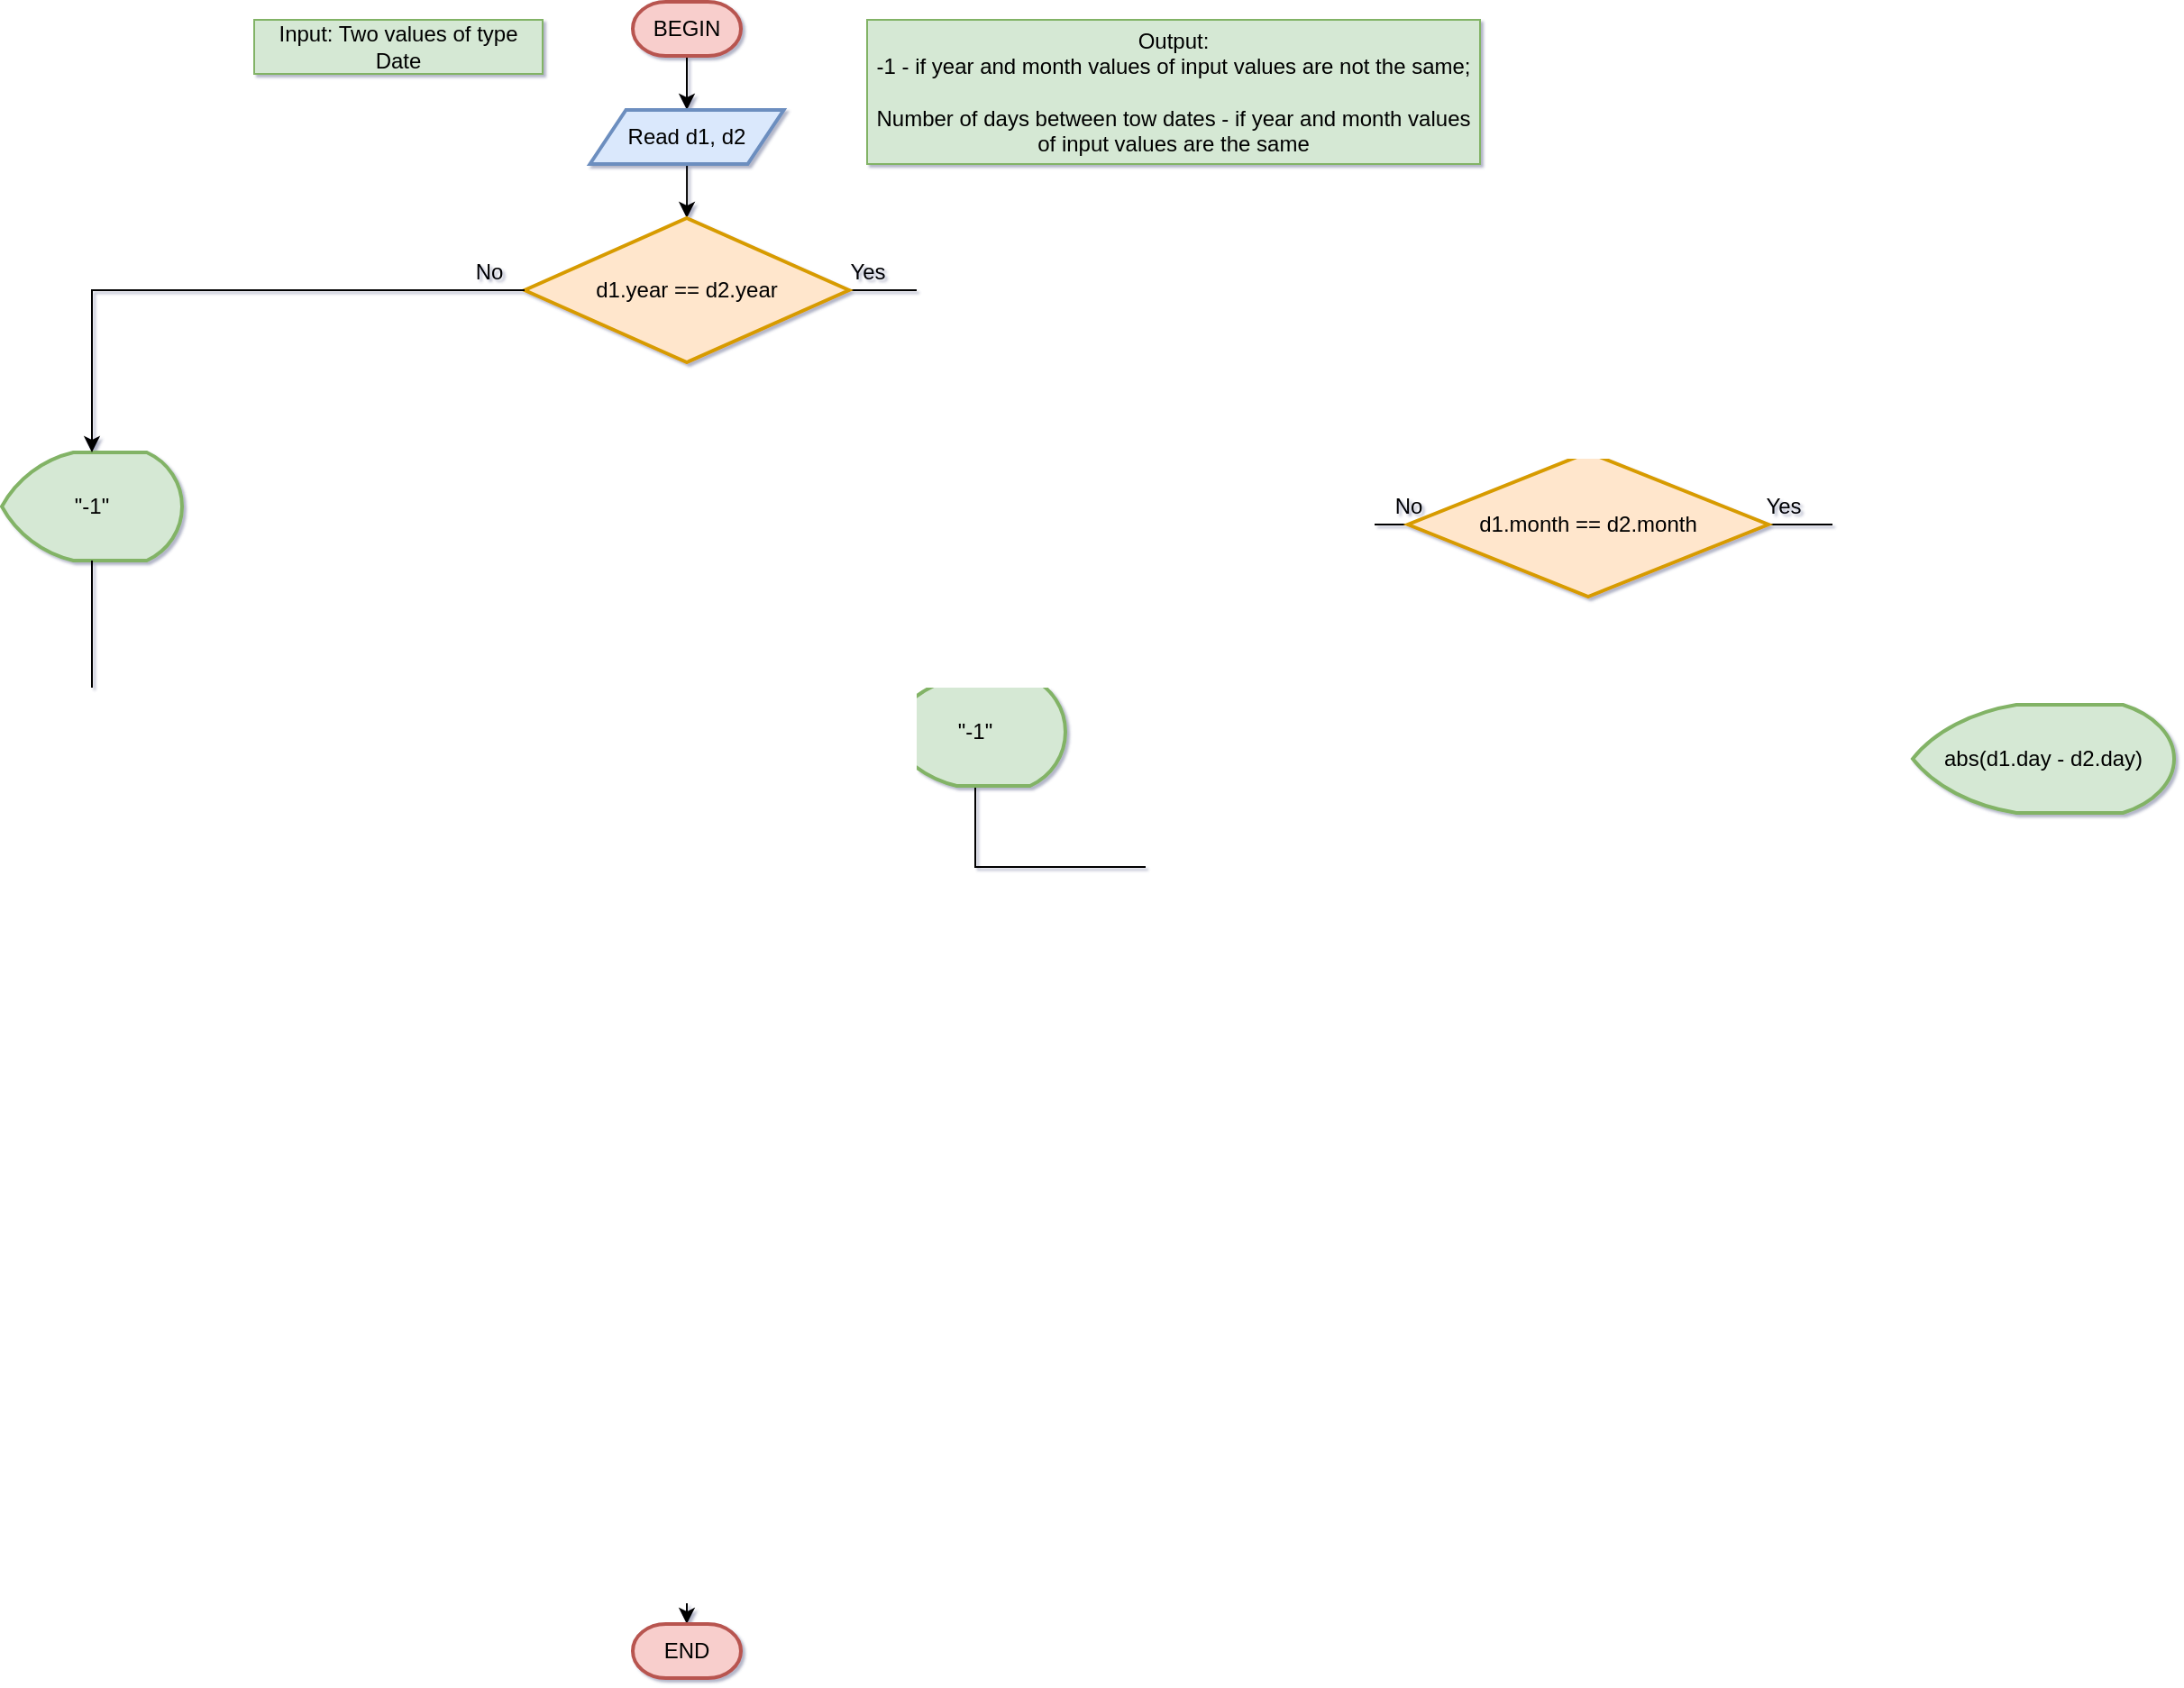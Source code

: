 <mxfile version="20.5.1" type="device"><diagram id="uTz3uYkTXR_GePsqy2An" name="Page-1"><mxGraphModel dx="2035" dy="1727" grid="1" gridSize="10" guides="1" tooltips="1" connect="1" arrows="1" fold="1" page="1" pageScale="1" pageWidth="850" pageHeight="1100" math="0" shadow="1"><root><mxCell id="0"/><mxCell id="1" parent="0"/><mxCell id="IVXdRj-njdxdRayxtu3O-3" value="" style="edgeStyle=orthogonalEdgeStyle;rounded=0;orthogonalLoop=1;jettySize=auto;html=1;" parent="1" source="IVXdRj-njdxdRayxtu3O-1" target="IVXdRj-njdxdRayxtu3O-2" edge="1"><mxGeometry relative="1" as="geometry"/></mxCell><mxCell id="IVXdRj-njdxdRayxtu3O-1" value="BEGIN" style="strokeWidth=2;html=1;shape=mxgraph.flowchart.terminator;whiteSpace=wrap;fillColor=#f8cecc;strokeColor=#b85450;" parent="1" vertex="1"><mxGeometry x="-350" y="-1100" width="60" height="30" as="geometry"/></mxCell><mxCell id="IVXdRj-njdxdRayxtu3O-6" value="" style="edgeStyle=orthogonalEdgeStyle;rounded=0;orthogonalLoop=1;jettySize=auto;html=1;entryX=0.5;entryY=0;entryDx=0;entryDy=0;" parent="1" source="IVXdRj-njdxdRayxtu3O-2" target="IVXdRj-njdxdRayxtu3O-5" edge="1"><mxGeometry relative="1" as="geometry"><mxPoint x="-316.25" y="-980" as="targetPoint"/></mxGeometry></mxCell><mxCell id="IVXdRj-njdxdRayxtu3O-2" value="Read d1, d2" style="shape=parallelogram;perimeter=parallelogramPerimeter;whiteSpace=wrap;html=1;fixedSize=1;strokeWidth=2;fillColor=#dae8fc;strokeColor=#6c8ebf;" parent="1" vertex="1"><mxGeometry x="-373.75" y="-1040" width="107.5" height="30" as="geometry"/></mxCell><mxCell id="IVXdRj-njdxdRayxtu3O-8" value="" style="edgeStyle=orthogonalEdgeStyle;rounded=0;orthogonalLoop=1;jettySize=auto;html=1;exitX=1;exitY=0.5;exitDx=0;exitDy=0;" parent="1" source="IVXdRj-njdxdRayxtu3O-5" target="IVXdRj-njdxdRayxtu3O-7" edge="1"><mxGeometry relative="1" as="geometry"><mxPoint x="-546.4" y="-869.933" as="sourcePoint"/><Array as="points"><mxPoint x="180" y="-940"/></Array></mxGeometry></mxCell><mxCell id="IVXdRj-njdxdRayxtu3O-5" value="d1.year == d2.year" style="rhombus;whiteSpace=wrap;html=1;strokeWidth=2;fillColor=#ffe6cc;strokeColor=#d79b00;" parent="1" vertex="1"><mxGeometry x="-410" y="-980" width="180" height="80" as="geometry"/></mxCell><mxCell id="IVXdRj-njdxdRayxtu3O-11" value="" style="edgeStyle=orthogonalEdgeStyle;rounded=0;orthogonalLoop=1;jettySize=auto;html=1;entryX=0.552;entryY=-0.017;entryDx=0;entryDy=0;entryPerimeter=0;" parent="1" source="IVXdRj-njdxdRayxtu3O-7" target="CCjgj-r21x8Yp9ZQtcvN-4" edge="1"><mxGeometry relative="1" as="geometry"><mxPoint x="430" y="-770.0" as="targetPoint"/><Array as="points"><mxPoint x="440" y="-810"/><mxPoint x="440" y="-726"/></Array></mxGeometry></mxCell><mxCell id="IVXdRj-njdxdRayxtu3O-45" value="" style="edgeStyle=orthogonalEdgeStyle;rounded=0;orthogonalLoop=1;jettySize=auto;html=1;entryX=0.5;entryY=0;entryDx=0;entryDy=0;entryPerimeter=0;" parent="1" source="IVXdRj-njdxdRayxtu3O-7" target="IVXdRj-njdxdRayxtu3O-50" edge="1"><mxGeometry relative="1" as="geometry"><mxPoint x="-170" y="-770" as="targetPoint"/><Array as="points"><mxPoint x="-160" y="-810"/></Array></mxGeometry></mxCell><mxCell id="IVXdRj-njdxdRayxtu3O-7" value="d1.month == d2.month" style="rhombus;whiteSpace=wrap;html=1;strokeWidth=2;fillColor=#ffe6cc;strokeColor=#d79b00;" parent="1" vertex="1"><mxGeometry x="80" y="-850" width="200" height="80" as="geometry"/></mxCell><mxCell id="IVXdRj-njdxdRayxtu3O-9" value="Yes" style="text;html=1;align=center;verticalAlign=middle;resizable=0;points=[];autosize=1;strokeColor=none;fillColor=none;" parent="1" vertex="1"><mxGeometry x="-240" y="-965" width="40" height="30" as="geometry"/></mxCell><mxCell id="IVXdRj-njdxdRayxtu3O-13" value="Yes" style="text;html=1;align=center;verticalAlign=middle;resizable=0;points=[];autosize=1;strokeColor=none;fillColor=none;" parent="1" vertex="1"><mxGeometry x="267.5" y="-835" width="40" height="30" as="geometry"/></mxCell><mxCell id="IVXdRj-njdxdRayxtu3O-41" value="" style="endArrow=classic;html=1;rounded=0;exitX=0.548;exitY=1.04;exitDx=0;exitDy=0;exitPerimeter=0;" parent="1" source="CCjgj-r21x8Yp9ZQtcvN-4" edge="1"><mxGeometry width="50" height="50" relative="1" as="geometry"><mxPoint x="619.9" y="-626.52" as="sourcePoint"/><mxPoint x="180" y="-580" as="targetPoint"/><Array as="points"><mxPoint x="440" y="-620"/><mxPoint x="180" y="-620"/></Array></mxGeometry></mxCell><mxCell id="IVXdRj-njdxdRayxtu3O-46" value="No" style="text;html=1;align=center;verticalAlign=middle;resizable=0;points=[];autosize=1;strokeColor=none;fillColor=none;" parent="1" vertex="1"><mxGeometry x="60" y="-835" width="40" height="30" as="geometry"/></mxCell><mxCell id="IVXdRj-njdxdRayxtu3O-49" style="edgeStyle=orthogonalEdgeStyle;rounded=0;orthogonalLoop=1;jettySize=auto;html=1;exitX=0.5;exitY=1;exitDx=0;exitDy=0;exitPerimeter=0;" parent="1" source="IVXdRj-njdxdRayxtu3O-50" edge="1"><mxGeometry relative="1" as="geometry"><mxPoint x="180" y="-580" as="targetPoint"/><Array as="points"><mxPoint x="-160" y="-620"/><mxPoint x="180" y="-620"/><mxPoint x="180" y="-580"/></Array></mxGeometry></mxCell><mxCell id="IVXdRj-njdxdRayxtu3O-50" value="&quot;-1&quot;" style="strokeWidth=2;html=1;shape=mxgraph.flowchart.display;whiteSpace=wrap;fillColor=#d5e8d4;strokeColor=#82b366;" parent="1" vertex="1"><mxGeometry x="-210" y="-725" width="100" height="60" as="geometry"/></mxCell><mxCell id="IVXdRj-njdxdRayxtu3O-62" value="&quot;-1&quot;" style="strokeWidth=2;html=1;shape=mxgraph.flowchart.display;whiteSpace=wrap;fillColor=#d5e8d4;strokeColor=#82b366;" parent="1" vertex="1"><mxGeometry x="-700" y="-850" width="100" height="60" as="geometry"/></mxCell><mxCell id="IVXdRj-njdxdRayxtu3O-68" value="" style="endArrow=classic;html=1;rounded=0;entryX=0.5;entryY=0;entryDx=0;entryDy=0;" parent="1" edge="1"><mxGeometry width="50" height="50" relative="1" as="geometry"><mxPoint x="-410" y="-940" as="sourcePoint"/><mxPoint x="-650" y="-850" as="targetPoint"/><Array as="points"><mxPoint x="-650" y="-940"/></Array></mxGeometry></mxCell><mxCell id="IVXdRj-njdxdRayxtu3O-69" value="" style="endArrow=classic;html=1;rounded=0;exitX=0.5;exitY=1;exitDx=0;exitDy=0;exitPerimeter=0;" parent="1" source="IVXdRj-njdxdRayxtu3O-62" edge="1"><mxGeometry width="50" height="50" relative="1" as="geometry"><mxPoint x="-650" y="-670" as="sourcePoint"/><mxPoint x="-320" y="-280" as="targetPoint"/><Array as="points"><mxPoint x="-650" y="-280"/></Array></mxGeometry></mxCell><mxCell id="IVXdRj-njdxdRayxtu3O-70" value="" style="endArrow=classic;html=1;rounded=0;" parent="1" edge="1"><mxGeometry width="50" height="50" relative="1" as="geometry"><mxPoint x="180" y="-580" as="sourcePoint"/><mxPoint x="-320" y="-280" as="targetPoint"/><Array as="points"><mxPoint x="180" y="-280"/></Array></mxGeometry></mxCell><mxCell id="IVXdRj-njdxdRayxtu3O-71" value="No" style="text;html=1;align=center;verticalAlign=middle;resizable=0;points=[];autosize=1;strokeColor=none;fillColor=none;" parent="1" vertex="1"><mxGeometry x="-450" y="-965" width="40" height="30" as="geometry"/></mxCell><mxCell id="IVXdRj-njdxdRayxtu3O-72" value="" style="endArrow=classic;html=1;rounded=0;" parent="1" edge="1"><mxGeometry width="50" height="50" relative="1" as="geometry"><mxPoint x="-320" y="-280" as="sourcePoint"/><mxPoint x="-320" y="-200" as="targetPoint"/></mxGeometry></mxCell><mxCell id="IVXdRj-njdxdRayxtu3O-73" value="END" style="strokeWidth=2;html=1;shape=mxgraph.flowchart.terminator;whiteSpace=wrap;fillColor=#f8cecc;strokeColor=#b85450;" parent="1" vertex="1"><mxGeometry x="-350" y="-200" width="60" height="30" as="geometry"/></mxCell><mxCell id="CCjgj-r21x8Yp9ZQtcvN-4" value="abs(d1.day - d2.day)" style="strokeWidth=2;html=1;shape=mxgraph.flowchart.display;whiteSpace=wrap;fillColor=#d5e8d4;strokeColor=#82b366;" parent="1" vertex="1"><mxGeometry x="360" y="-710" width="145" height="60" as="geometry"/></mxCell><mxCell id="Jg751c6ob5iicyt5lrpX-1" value="Input: Two values of type Date" style="text;html=1;strokeColor=#82b366;fillColor=#d5e8d4;align=center;verticalAlign=middle;whiteSpace=wrap;rounded=0;" vertex="1" parent="1"><mxGeometry x="-560" y="-1090" width="160" height="30" as="geometry"/></mxCell><mxCell id="Jg751c6ob5iicyt5lrpX-2" value="&lt;div&gt;Output: &lt;br&gt;&lt;/div&gt;&lt;div&gt;-1 - if year and month values of input values are not the same;&lt;br&gt;&lt;/div&gt;&lt;div&gt;&lt;br&gt;&lt;/div&gt;&lt;div&gt;Number of days between tow dates - if year and month values of input values are the same&lt;br&gt;&lt;/div&gt;" style="text;html=1;strokeColor=#82b366;fillColor=#d5e8d4;align=center;verticalAlign=middle;whiteSpace=wrap;rounded=0;" vertex="1" parent="1"><mxGeometry x="-220" y="-1090" width="340" height="80" as="geometry"/></mxCell></root></mxGraphModel></diagram></mxfile>